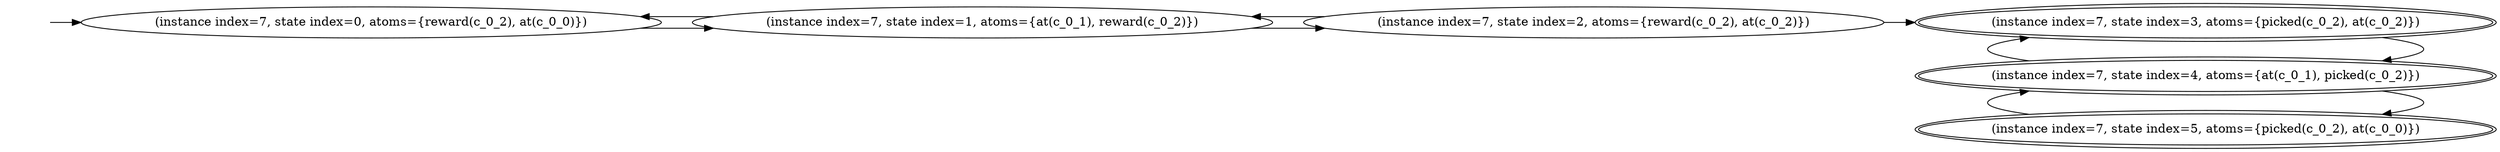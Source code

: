 digraph {
rankdir="LR"
s0[label="(instance index=7, state index=0, atoms={reward(c_0_2), at(c_0_0)})"]
s1[label="(instance index=7, state index=1, atoms={at(c_0_1), reward(c_0_2)})"]
s2[label="(instance index=7, state index=2, atoms={reward(c_0_2), at(c_0_2)})"]
s3[peripheries=2,label="(instance index=7, state index=3, atoms={picked(c_0_2), at(c_0_2)})"]
s4[peripheries=2,label="(instance index=7, state index=4, atoms={at(c_0_1), picked(c_0_2)})"]
s5[peripheries=2,label="(instance index=7, state index=5, atoms={picked(c_0_2), at(c_0_0)})"]
Dangling [ label = "", style = invis ]
{ rank = same; Dangling }
Dangling -> s0
{ rank = same; s0}
{ rank = same; s1}
{ rank = same; s2}
{ rank = same; s3,s4,s5}
{
s0->s1
}
{
s1->s2
s1->s0
}
{
s2->s3
s2->s1
}
{
s3->s4
s4->s5
s4->s3
s5->s4
}
}
